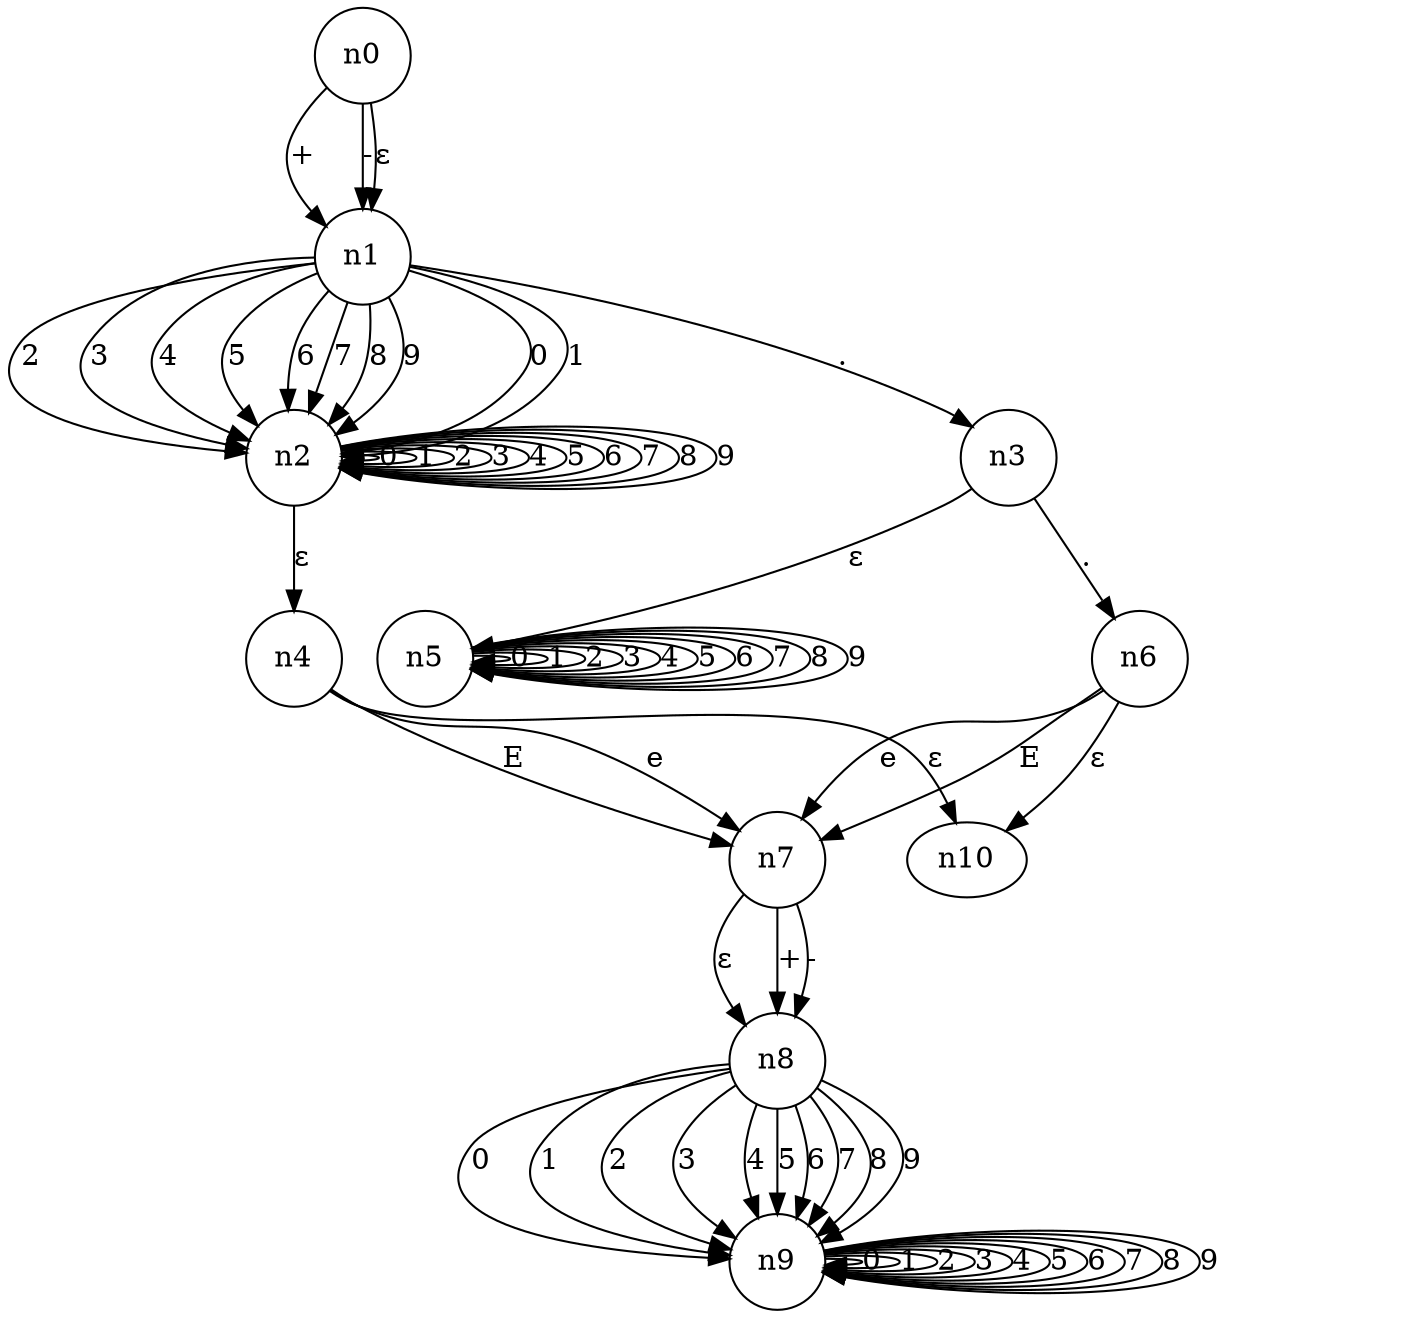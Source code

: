 digraph "Automato Finito Deterministico" {
	graph [dpi=100]
	graph [height=50 width=10]
	n0 [label=n0 shape=circle]
	n1 [label=n1 shape=circle]
	n2 [label=n2 shape=circle]
	n3 [label=n3 shape=circle]
	n4 [label=n4 shape=circle]
	n5 [label=n5 shape=circle]
	n6 [label=n6 shape=circle]
	n7 [label=n7 shape=circle]
	n8 [label=n8 shape=circle]
	n9 [label=n9 shape=circle]
	n0 -> n1 [label="+"]
	n0 -> n1 [label="-"]
	n0 -> n1 [label="ε"]
	n1 -> n2 [label=0]
	n1 -> n2 [label=1]
	n1 -> n2 [label=2]
	n1 -> n2 [label=3]
	n1 -> n2 [label=4]
	n1 -> n2 [label=5]
	n1 -> n2 [label=6]
	n1 -> n2 [label=7]
	n1 -> n2 [label=8]
	n1 -> n2 [label=9]
	n1 -> n3 [label="."]
	n2 -> n2 [label=0]
	n2 -> n2 [label=1]
	n2 -> n2 [label=2]
	n2 -> n2 [label=3]
	n2 -> n2 [label=4]
	n2 -> n2 [label=5]
	n2 -> n2 [label=6]
	n2 -> n2 [label=7]
	n2 -> n2 [label=8]
	n2 -> n2 [label=9]
	n2 -> n4 [label="ε"]
	n3 -> n5 [label="ε"]
	n3 -> n6 [label="."]
	n4 -> n10 [label="ε"]
	n4 -> n7 [label=e]
	n4 -> n7 [label=E]
	n5 -> n5 [label=0]
	n5 -> n5 [label=1]
	n5 -> n5 [label=2]
	n5 -> n5 [label=3]
	n5 -> n5 [label=4]
	n5 -> n5 [label=5]
	n5 -> n5 [label=6]
	n5 -> n5 [label=7]
	n5 -> n5 [label=8]
	n5 -> n5 [label=9]
	n6 -> n10 [label="ε"]
	n6 -> n7 [label=e]
	n6 -> n7 [label=E]
	n7 -> n8 [label="ε"]
	n7 -> n8 [label="+"]
	n7 -> n8 [label="-"]
	n8 -> n9 [label=0]
	n8 -> n9 [label=1]
	n8 -> n9 [label=2]
	n8 -> n9 [label=3]
	n8 -> n9 [label=4]
	n8 -> n9 [label=5]
	n8 -> n9 [label=6]
	n8 -> n9 [label=7]
	n8 -> n9 [label=8]
	n8 -> n9 [label=9]
	n9 -> n9 [label=0]
	n9 -> n9 [label=1]
	n9 -> n9 [label=2]
	n9 -> n9 [label=3]
	n9 -> n9 [label=4]
	n9 -> n9 [label=5]
	n9 -> n9 [label=6]
	n9 -> n9 [label=7]
	n9 -> n9 [label=8]
	n9 -> n9 [label=9]
}
